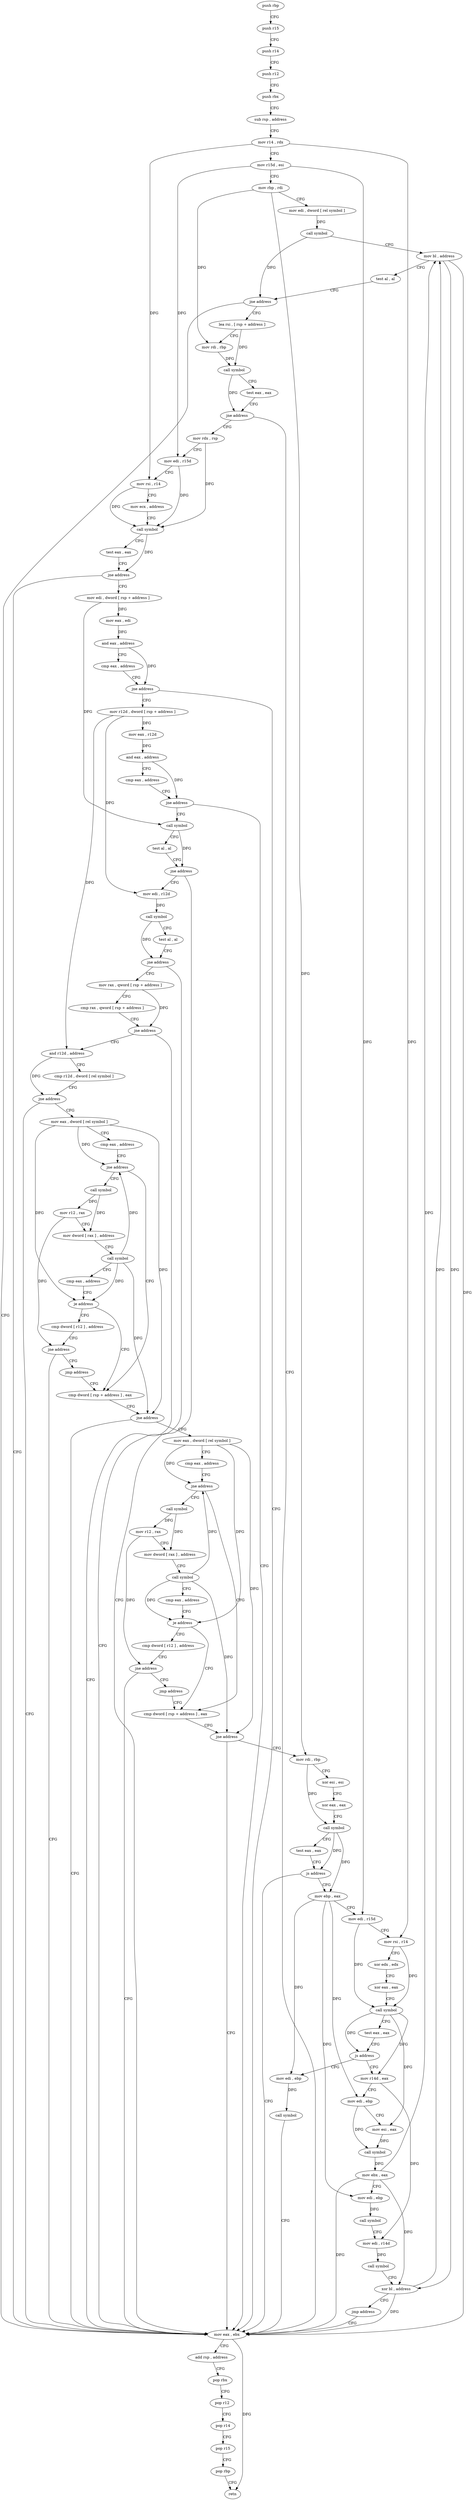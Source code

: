 digraph "func" {
"4211328" [label = "push rbp" ]
"4211329" [label = "push r15" ]
"4211331" [label = "push r14" ]
"4211333" [label = "push r12" ]
"4211335" [label = "push rbx" ]
"4211336" [label = "sub rsp , address" ]
"4211343" [label = "mov r14 , rdx" ]
"4211346" [label = "mov r15d , esi" ]
"4211349" [label = "mov rbp , rdi" ]
"4211352" [label = "mov edi , dword [ rel symbol ]" ]
"4211358" [label = "call symbol" ]
"4211363" [label = "mov bl , address" ]
"4211365" [label = "test al , al" ]
"4211367" [label = "jne address" ]
"4211726" [label = "mov eax , ebx" ]
"4211373" [label = "lea rsi , [ rsp + address ]" ]
"4211728" [label = "add rsp , address" ]
"4211735" [label = "pop rbx" ]
"4211736" [label = "pop r12" ]
"4211738" [label = "pop r14" ]
"4211740" [label = "pop r15" ]
"4211742" [label = "pop rbp" ]
"4211743" [label = "retn" ]
"4211381" [label = "mov rdi , rbp" ]
"4211384" [label = "call symbol" ]
"4211389" [label = "test eax , eax" ]
"4211391" [label = "jne address" ]
"4211397" [label = "mov rdx , rsp" ]
"4211400" [label = "mov edi , r15d" ]
"4211403" [label = "mov rsi , r14" ]
"4211406" [label = "mov ecx , address" ]
"4211411" [label = "call symbol" ]
"4211416" [label = "test eax , eax" ]
"4211418" [label = "jne address" ]
"4211424" [label = "mov edi , dword [ rsp + address ]" ]
"4211431" [label = "mov eax , edi" ]
"4211433" [label = "and eax , address" ]
"4211438" [label = "cmp eax , address" ]
"4211443" [label = "jne address" ]
"4211449" [label = "mov r12d , dword [ rsp + address ]" ]
"4211454" [label = "mov eax , r12d" ]
"4211457" [label = "and eax , address" ]
"4211462" [label = "cmp eax , address" ]
"4211467" [label = "jne address" ]
"4211473" [label = "call symbol" ]
"4211478" [label = "test al , al" ]
"4211480" [label = "jne address" ]
"4211486" [label = "mov edi , r12d" ]
"4211489" [label = "call symbol" ]
"4211494" [label = "test al , al" ]
"4211496" [label = "jne address" ]
"4211502" [label = "mov rax , qword [ rsp + address ]" ]
"4211510" [label = "cmp rax , qword [ rsp + address ]" ]
"4211515" [label = "jne address" ]
"4211521" [label = "and r12d , address" ]
"4211528" [label = "cmp r12d , dword [ rel symbol ]" ]
"4211535" [label = "jne address" ]
"4211541" [label = "mov eax , dword [ rel symbol ]" ]
"4211547" [label = "cmp eax , address" ]
"4211550" [label = "jne address" ]
"4211576" [label = "cmp dword [ rsp + address ] , eax" ]
"4211552" [label = "call symbol" ]
"4211580" [label = "jne address" ]
"4211586" [label = "mov eax , dword [ rel symbol ]" ]
"4211557" [label = "mov r12 , rax" ]
"4211560" [label = "mov dword [ rax ] , address" ]
"4211566" [label = "call symbol" ]
"4211571" [label = "cmp eax , address" ]
"4211574" [label = "je address" ]
"4211698" [label = "cmp dword [ r12 ] , address" ]
"4211592" [label = "cmp eax , address" ]
"4211595" [label = "jne address" ]
"4211621" [label = "cmp dword [ rsp + address ] , eax" ]
"4211597" [label = "call symbol" ]
"4211703" [label = "jne address" ]
"4211705" [label = "jmp address" ]
"4211625" [label = "jne address" ]
"4211627" [label = "mov rdi , rbp" ]
"4211602" [label = "mov r12 , rax" ]
"4211605" [label = "mov dword [ rax ] , address" ]
"4211611" [label = "call symbol" ]
"4211616" [label = "cmp eax , address" ]
"4211619" [label = "je address" ]
"4211710" [label = "cmp dword [ r12 ] , address" ]
"4211630" [label = "xor esi , esi" ]
"4211632" [label = "xor eax , eax" ]
"4211634" [label = "call symbol" ]
"4211639" [label = "test eax , eax" ]
"4211641" [label = "js address" ]
"4211643" [label = "mov ebp , eax" ]
"4211715" [label = "jne address" ]
"4211717" [label = "jmp address" ]
"4211645" [label = "mov edi , r15d" ]
"4211648" [label = "mov rsi , r14" ]
"4211651" [label = "xor edx , edx" ]
"4211653" [label = "xor eax , eax" ]
"4211655" [label = "call symbol" ]
"4211660" [label = "test eax , eax" ]
"4211662" [label = "js address" ]
"4211719" [label = "mov edi , ebp" ]
"4211664" [label = "mov r14d , eax" ]
"4211721" [label = "call symbol" ]
"4211667" [label = "mov edi , ebp" ]
"4211669" [label = "mov esi , eax" ]
"4211671" [label = "call symbol" ]
"4211676" [label = "mov ebx , eax" ]
"4211678" [label = "mov edi , ebp" ]
"4211680" [label = "call symbol" ]
"4211685" [label = "mov edi , r14d" ]
"4211688" [label = "call symbol" ]
"4211693" [label = "xor bl , address" ]
"4211696" [label = "jmp address" ]
"4211328" -> "4211329" [ label = "CFG" ]
"4211329" -> "4211331" [ label = "CFG" ]
"4211331" -> "4211333" [ label = "CFG" ]
"4211333" -> "4211335" [ label = "CFG" ]
"4211335" -> "4211336" [ label = "CFG" ]
"4211336" -> "4211343" [ label = "CFG" ]
"4211343" -> "4211346" [ label = "CFG" ]
"4211343" -> "4211403" [ label = "DFG" ]
"4211343" -> "4211648" [ label = "DFG" ]
"4211346" -> "4211349" [ label = "CFG" ]
"4211346" -> "4211400" [ label = "DFG" ]
"4211346" -> "4211645" [ label = "DFG" ]
"4211349" -> "4211352" [ label = "CFG" ]
"4211349" -> "4211381" [ label = "DFG" ]
"4211349" -> "4211627" [ label = "DFG" ]
"4211352" -> "4211358" [ label = "DFG" ]
"4211358" -> "4211363" [ label = "CFG" ]
"4211358" -> "4211367" [ label = "DFG" ]
"4211363" -> "4211365" [ label = "CFG" ]
"4211363" -> "4211726" [ label = "DFG" ]
"4211363" -> "4211693" [ label = "DFG" ]
"4211365" -> "4211367" [ label = "CFG" ]
"4211367" -> "4211726" [ label = "CFG" ]
"4211367" -> "4211373" [ label = "CFG" ]
"4211726" -> "4211728" [ label = "CFG" ]
"4211726" -> "4211743" [ label = "DFG" ]
"4211373" -> "4211381" [ label = "CFG" ]
"4211373" -> "4211384" [ label = "DFG" ]
"4211728" -> "4211735" [ label = "CFG" ]
"4211735" -> "4211736" [ label = "CFG" ]
"4211736" -> "4211738" [ label = "CFG" ]
"4211738" -> "4211740" [ label = "CFG" ]
"4211740" -> "4211742" [ label = "CFG" ]
"4211742" -> "4211743" [ label = "CFG" ]
"4211381" -> "4211384" [ label = "DFG" ]
"4211384" -> "4211389" [ label = "CFG" ]
"4211384" -> "4211391" [ label = "DFG" ]
"4211389" -> "4211391" [ label = "CFG" ]
"4211391" -> "4211726" [ label = "CFG" ]
"4211391" -> "4211397" [ label = "CFG" ]
"4211397" -> "4211400" [ label = "CFG" ]
"4211397" -> "4211411" [ label = "DFG" ]
"4211400" -> "4211403" [ label = "CFG" ]
"4211400" -> "4211411" [ label = "DFG" ]
"4211403" -> "4211406" [ label = "CFG" ]
"4211403" -> "4211411" [ label = "DFG" ]
"4211406" -> "4211411" [ label = "CFG" ]
"4211411" -> "4211416" [ label = "CFG" ]
"4211411" -> "4211418" [ label = "DFG" ]
"4211416" -> "4211418" [ label = "CFG" ]
"4211418" -> "4211726" [ label = "CFG" ]
"4211418" -> "4211424" [ label = "CFG" ]
"4211424" -> "4211431" [ label = "DFG" ]
"4211424" -> "4211473" [ label = "DFG" ]
"4211431" -> "4211433" [ label = "DFG" ]
"4211433" -> "4211438" [ label = "CFG" ]
"4211433" -> "4211443" [ label = "DFG" ]
"4211438" -> "4211443" [ label = "CFG" ]
"4211443" -> "4211726" [ label = "CFG" ]
"4211443" -> "4211449" [ label = "CFG" ]
"4211449" -> "4211454" [ label = "DFG" ]
"4211449" -> "4211486" [ label = "DFG" ]
"4211449" -> "4211521" [ label = "DFG" ]
"4211454" -> "4211457" [ label = "DFG" ]
"4211457" -> "4211462" [ label = "CFG" ]
"4211457" -> "4211467" [ label = "DFG" ]
"4211462" -> "4211467" [ label = "CFG" ]
"4211467" -> "4211726" [ label = "CFG" ]
"4211467" -> "4211473" [ label = "CFG" ]
"4211473" -> "4211478" [ label = "CFG" ]
"4211473" -> "4211480" [ label = "DFG" ]
"4211478" -> "4211480" [ label = "CFG" ]
"4211480" -> "4211726" [ label = "CFG" ]
"4211480" -> "4211486" [ label = "CFG" ]
"4211486" -> "4211489" [ label = "DFG" ]
"4211489" -> "4211494" [ label = "CFG" ]
"4211489" -> "4211496" [ label = "DFG" ]
"4211494" -> "4211496" [ label = "CFG" ]
"4211496" -> "4211726" [ label = "CFG" ]
"4211496" -> "4211502" [ label = "CFG" ]
"4211502" -> "4211510" [ label = "CFG" ]
"4211502" -> "4211515" [ label = "DFG" ]
"4211510" -> "4211515" [ label = "CFG" ]
"4211515" -> "4211726" [ label = "CFG" ]
"4211515" -> "4211521" [ label = "CFG" ]
"4211521" -> "4211528" [ label = "CFG" ]
"4211521" -> "4211535" [ label = "DFG" ]
"4211528" -> "4211535" [ label = "CFG" ]
"4211535" -> "4211726" [ label = "CFG" ]
"4211535" -> "4211541" [ label = "CFG" ]
"4211541" -> "4211547" [ label = "CFG" ]
"4211541" -> "4211550" [ label = "DFG" ]
"4211541" -> "4211580" [ label = "DFG" ]
"4211541" -> "4211574" [ label = "DFG" ]
"4211547" -> "4211550" [ label = "CFG" ]
"4211550" -> "4211576" [ label = "CFG" ]
"4211550" -> "4211552" [ label = "CFG" ]
"4211576" -> "4211580" [ label = "CFG" ]
"4211552" -> "4211557" [ label = "DFG" ]
"4211552" -> "4211560" [ label = "DFG" ]
"4211580" -> "4211726" [ label = "CFG" ]
"4211580" -> "4211586" [ label = "CFG" ]
"4211586" -> "4211592" [ label = "CFG" ]
"4211586" -> "4211595" [ label = "DFG" ]
"4211586" -> "4211625" [ label = "DFG" ]
"4211586" -> "4211619" [ label = "DFG" ]
"4211557" -> "4211560" [ label = "CFG" ]
"4211557" -> "4211703" [ label = "DFG" ]
"4211560" -> "4211566" [ label = "CFG" ]
"4211566" -> "4211571" [ label = "CFG" ]
"4211566" -> "4211550" [ label = "DFG" ]
"4211566" -> "4211580" [ label = "DFG" ]
"4211566" -> "4211574" [ label = "DFG" ]
"4211571" -> "4211574" [ label = "CFG" ]
"4211574" -> "4211698" [ label = "CFG" ]
"4211574" -> "4211576" [ label = "CFG" ]
"4211698" -> "4211703" [ label = "CFG" ]
"4211592" -> "4211595" [ label = "CFG" ]
"4211595" -> "4211621" [ label = "CFG" ]
"4211595" -> "4211597" [ label = "CFG" ]
"4211621" -> "4211625" [ label = "CFG" ]
"4211597" -> "4211602" [ label = "DFG" ]
"4211597" -> "4211605" [ label = "DFG" ]
"4211703" -> "4211726" [ label = "CFG" ]
"4211703" -> "4211705" [ label = "CFG" ]
"4211705" -> "4211576" [ label = "CFG" ]
"4211625" -> "4211726" [ label = "CFG" ]
"4211625" -> "4211627" [ label = "CFG" ]
"4211627" -> "4211630" [ label = "CFG" ]
"4211627" -> "4211634" [ label = "DFG" ]
"4211602" -> "4211605" [ label = "CFG" ]
"4211602" -> "4211715" [ label = "DFG" ]
"4211605" -> "4211611" [ label = "CFG" ]
"4211611" -> "4211616" [ label = "CFG" ]
"4211611" -> "4211595" [ label = "DFG" ]
"4211611" -> "4211625" [ label = "DFG" ]
"4211611" -> "4211619" [ label = "DFG" ]
"4211616" -> "4211619" [ label = "CFG" ]
"4211619" -> "4211710" [ label = "CFG" ]
"4211619" -> "4211621" [ label = "CFG" ]
"4211710" -> "4211715" [ label = "CFG" ]
"4211630" -> "4211632" [ label = "CFG" ]
"4211632" -> "4211634" [ label = "CFG" ]
"4211634" -> "4211639" [ label = "CFG" ]
"4211634" -> "4211641" [ label = "DFG" ]
"4211634" -> "4211643" [ label = "DFG" ]
"4211639" -> "4211641" [ label = "CFG" ]
"4211641" -> "4211726" [ label = "CFG" ]
"4211641" -> "4211643" [ label = "CFG" ]
"4211643" -> "4211645" [ label = "CFG" ]
"4211643" -> "4211719" [ label = "DFG" ]
"4211643" -> "4211667" [ label = "DFG" ]
"4211643" -> "4211678" [ label = "DFG" ]
"4211715" -> "4211726" [ label = "CFG" ]
"4211715" -> "4211717" [ label = "CFG" ]
"4211717" -> "4211621" [ label = "CFG" ]
"4211645" -> "4211648" [ label = "CFG" ]
"4211645" -> "4211655" [ label = "DFG" ]
"4211648" -> "4211651" [ label = "CFG" ]
"4211648" -> "4211655" [ label = "DFG" ]
"4211651" -> "4211653" [ label = "CFG" ]
"4211653" -> "4211655" [ label = "CFG" ]
"4211655" -> "4211660" [ label = "CFG" ]
"4211655" -> "4211662" [ label = "DFG" ]
"4211655" -> "4211664" [ label = "DFG" ]
"4211655" -> "4211669" [ label = "DFG" ]
"4211660" -> "4211662" [ label = "CFG" ]
"4211662" -> "4211719" [ label = "CFG" ]
"4211662" -> "4211664" [ label = "CFG" ]
"4211719" -> "4211721" [ label = "DFG" ]
"4211664" -> "4211667" [ label = "CFG" ]
"4211664" -> "4211685" [ label = "DFG" ]
"4211721" -> "4211726" [ label = "CFG" ]
"4211667" -> "4211669" [ label = "CFG" ]
"4211667" -> "4211671" [ label = "DFG" ]
"4211669" -> "4211671" [ label = "DFG" ]
"4211671" -> "4211676" [ label = "DFG" ]
"4211676" -> "4211678" [ label = "CFG" ]
"4211676" -> "4211363" [ label = "DFG" ]
"4211676" -> "4211726" [ label = "DFG" ]
"4211676" -> "4211693" [ label = "DFG" ]
"4211678" -> "4211680" [ label = "DFG" ]
"4211680" -> "4211685" [ label = "CFG" ]
"4211685" -> "4211688" [ label = "DFG" ]
"4211688" -> "4211693" [ label = "CFG" ]
"4211693" -> "4211696" [ label = "CFG" ]
"4211693" -> "4211363" [ label = "DFG" ]
"4211693" -> "4211726" [ label = "DFG" ]
"4211696" -> "4211726" [ label = "CFG" ]
}
